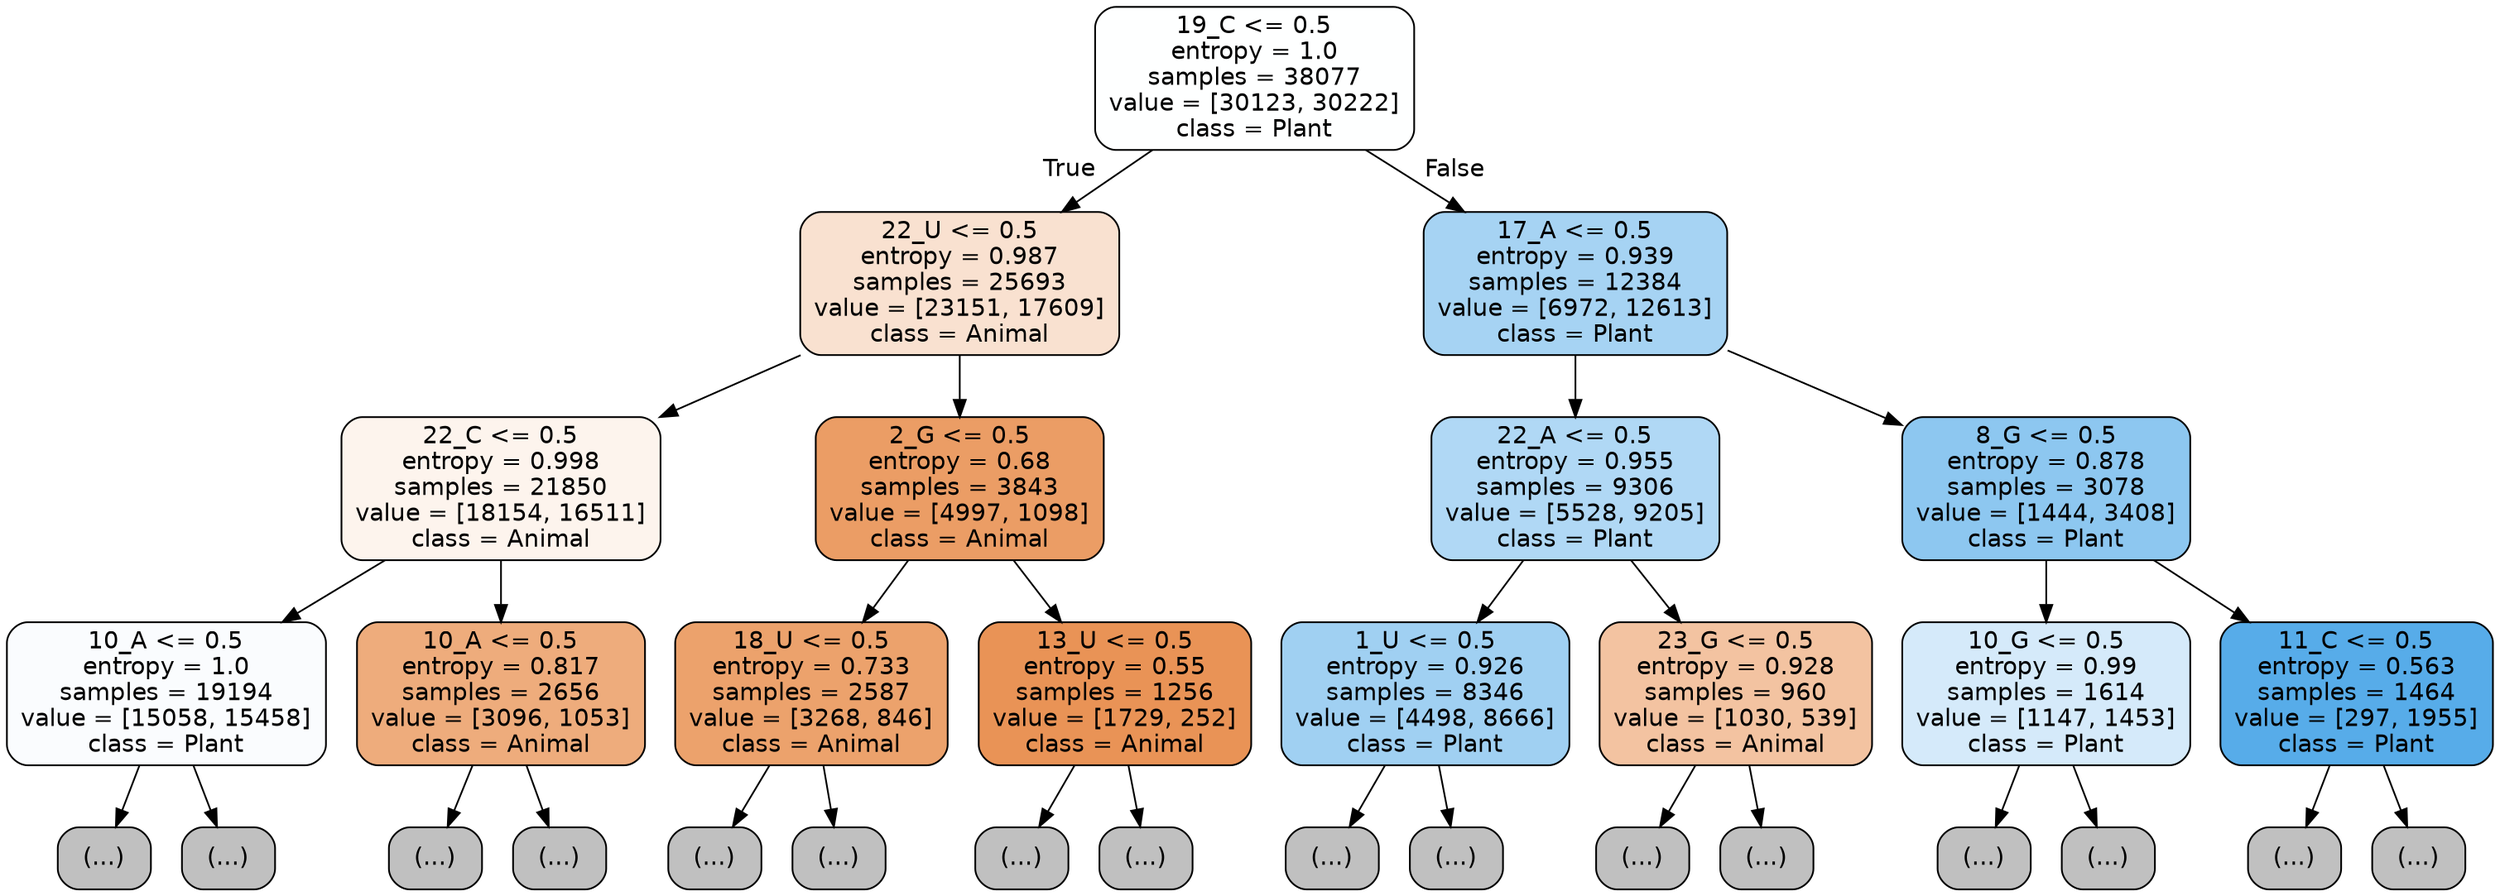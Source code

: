 digraph Tree {
node [shape=box, style="filled, rounded", color="black", fontname="helvetica"] ;
edge [fontname="helvetica"] ;
0 [label="19_C <= 0.5\nentropy = 1.0\nsamples = 38077\nvalue = [30123, 30222]\nclass = Plant", fillcolor="#feffff"] ;
1 [label="22_U <= 0.5\nentropy = 0.987\nsamples = 25693\nvalue = [23151, 17609]\nclass = Animal", fillcolor="#f9e1d0"] ;
0 -> 1 [labeldistance=2.5, labelangle=45, headlabel="True"] ;
2 [label="22_C <= 0.5\nentropy = 0.998\nsamples = 21850\nvalue = [18154, 16511]\nclass = Animal", fillcolor="#fdf4ed"] ;
1 -> 2 ;
3 [label="10_A <= 0.5\nentropy = 1.0\nsamples = 19194\nvalue = [15058, 15458]\nclass = Plant", fillcolor="#fafcfe"] ;
2 -> 3 ;
4 [label="(...)", fillcolor="#C0C0C0"] ;
3 -> 4 ;
7185 [label="(...)", fillcolor="#C0C0C0"] ;
3 -> 7185 ;
9606 [label="10_A <= 0.5\nentropy = 0.817\nsamples = 2656\nvalue = [3096, 1053]\nclass = Animal", fillcolor="#eeac7c"] ;
2 -> 9606 ;
9607 [label="(...)", fillcolor="#C0C0C0"] ;
9606 -> 9607 ;
10526 [label="(...)", fillcolor="#C0C0C0"] ;
9606 -> 10526 ;
10843 [label="2_G <= 0.5\nentropy = 0.68\nsamples = 3843\nvalue = [4997, 1098]\nclass = Animal", fillcolor="#eb9d65"] ;
1 -> 10843 ;
10844 [label="18_U <= 0.5\nentropy = 0.733\nsamples = 2587\nvalue = [3268, 846]\nclass = Animal", fillcolor="#eca26c"] ;
10843 -> 10844 ;
10845 [label="(...)", fillcolor="#C0C0C0"] ;
10844 -> 10845 ;
11610 [label="(...)", fillcolor="#C0C0C0"] ;
10844 -> 11610 ;
11931 [label="13_U <= 0.5\nentropy = 0.55\nsamples = 1256\nvalue = [1729, 252]\nclass = Animal", fillcolor="#e99356"] ;
10843 -> 11931 ;
11932 [label="(...)", fillcolor="#C0C0C0"] ;
11931 -> 11932 ;
12221 [label="(...)", fillcolor="#C0C0C0"] ;
11931 -> 12221 ;
12330 [label="17_A <= 0.5\nentropy = 0.939\nsamples = 12384\nvalue = [6972, 12613]\nclass = Plant", fillcolor="#a6d3f3"] ;
0 -> 12330 [labeldistance=2.5, labelangle=-45, headlabel="False"] ;
12331 [label="22_A <= 0.5\nentropy = 0.955\nsamples = 9306\nvalue = [5528, 9205]\nclass = Plant", fillcolor="#b0d8f5"] ;
12330 -> 12331 ;
12332 [label="1_U <= 0.5\nentropy = 0.926\nsamples = 8346\nvalue = [4498, 8666]\nclass = Plant", fillcolor="#a0d0f2"] ;
12331 -> 12332 ;
12333 [label="(...)", fillcolor="#C0C0C0"] ;
12332 -> 12333 ;
13972 [label="(...)", fillcolor="#C0C0C0"] ;
12332 -> 13972 ;
15219 [label="23_G <= 0.5\nentropy = 0.928\nsamples = 960\nvalue = [1030, 539]\nclass = Animal", fillcolor="#f3c3a1"] ;
12331 -> 15219 ;
15220 [label="(...)", fillcolor="#C0C0C0"] ;
15219 -> 15220 ;
15583 [label="(...)", fillcolor="#C0C0C0"] ;
15219 -> 15583 ;
15608 [label="8_G <= 0.5\nentropy = 0.878\nsamples = 3078\nvalue = [1444, 3408]\nclass = Plant", fillcolor="#8dc7f0"] ;
12330 -> 15608 ;
15609 [label="10_G <= 0.5\nentropy = 0.99\nsamples = 1614\nvalue = [1147, 1453]\nclass = Plant", fillcolor="#d5eafa"] ;
15608 -> 15609 ;
15610 [label="(...)", fillcolor="#C0C0C0"] ;
15609 -> 15610 ;
16125 [label="(...)", fillcolor="#C0C0C0"] ;
15609 -> 16125 ;
16360 [label="11_C <= 0.5\nentropy = 0.563\nsamples = 1464\nvalue = [297, 1955]\nclass = Plant", fillcolor="#57ace9"] ;
15608 -> 16360 ;
16361 [label="(...)", fillcolor="#C0C0C0"] ;
16360 -> 16361 ;
16604 [label="(...)", fillcolor="#C0C0C0"] ;
16360 -> 16604 ;
}